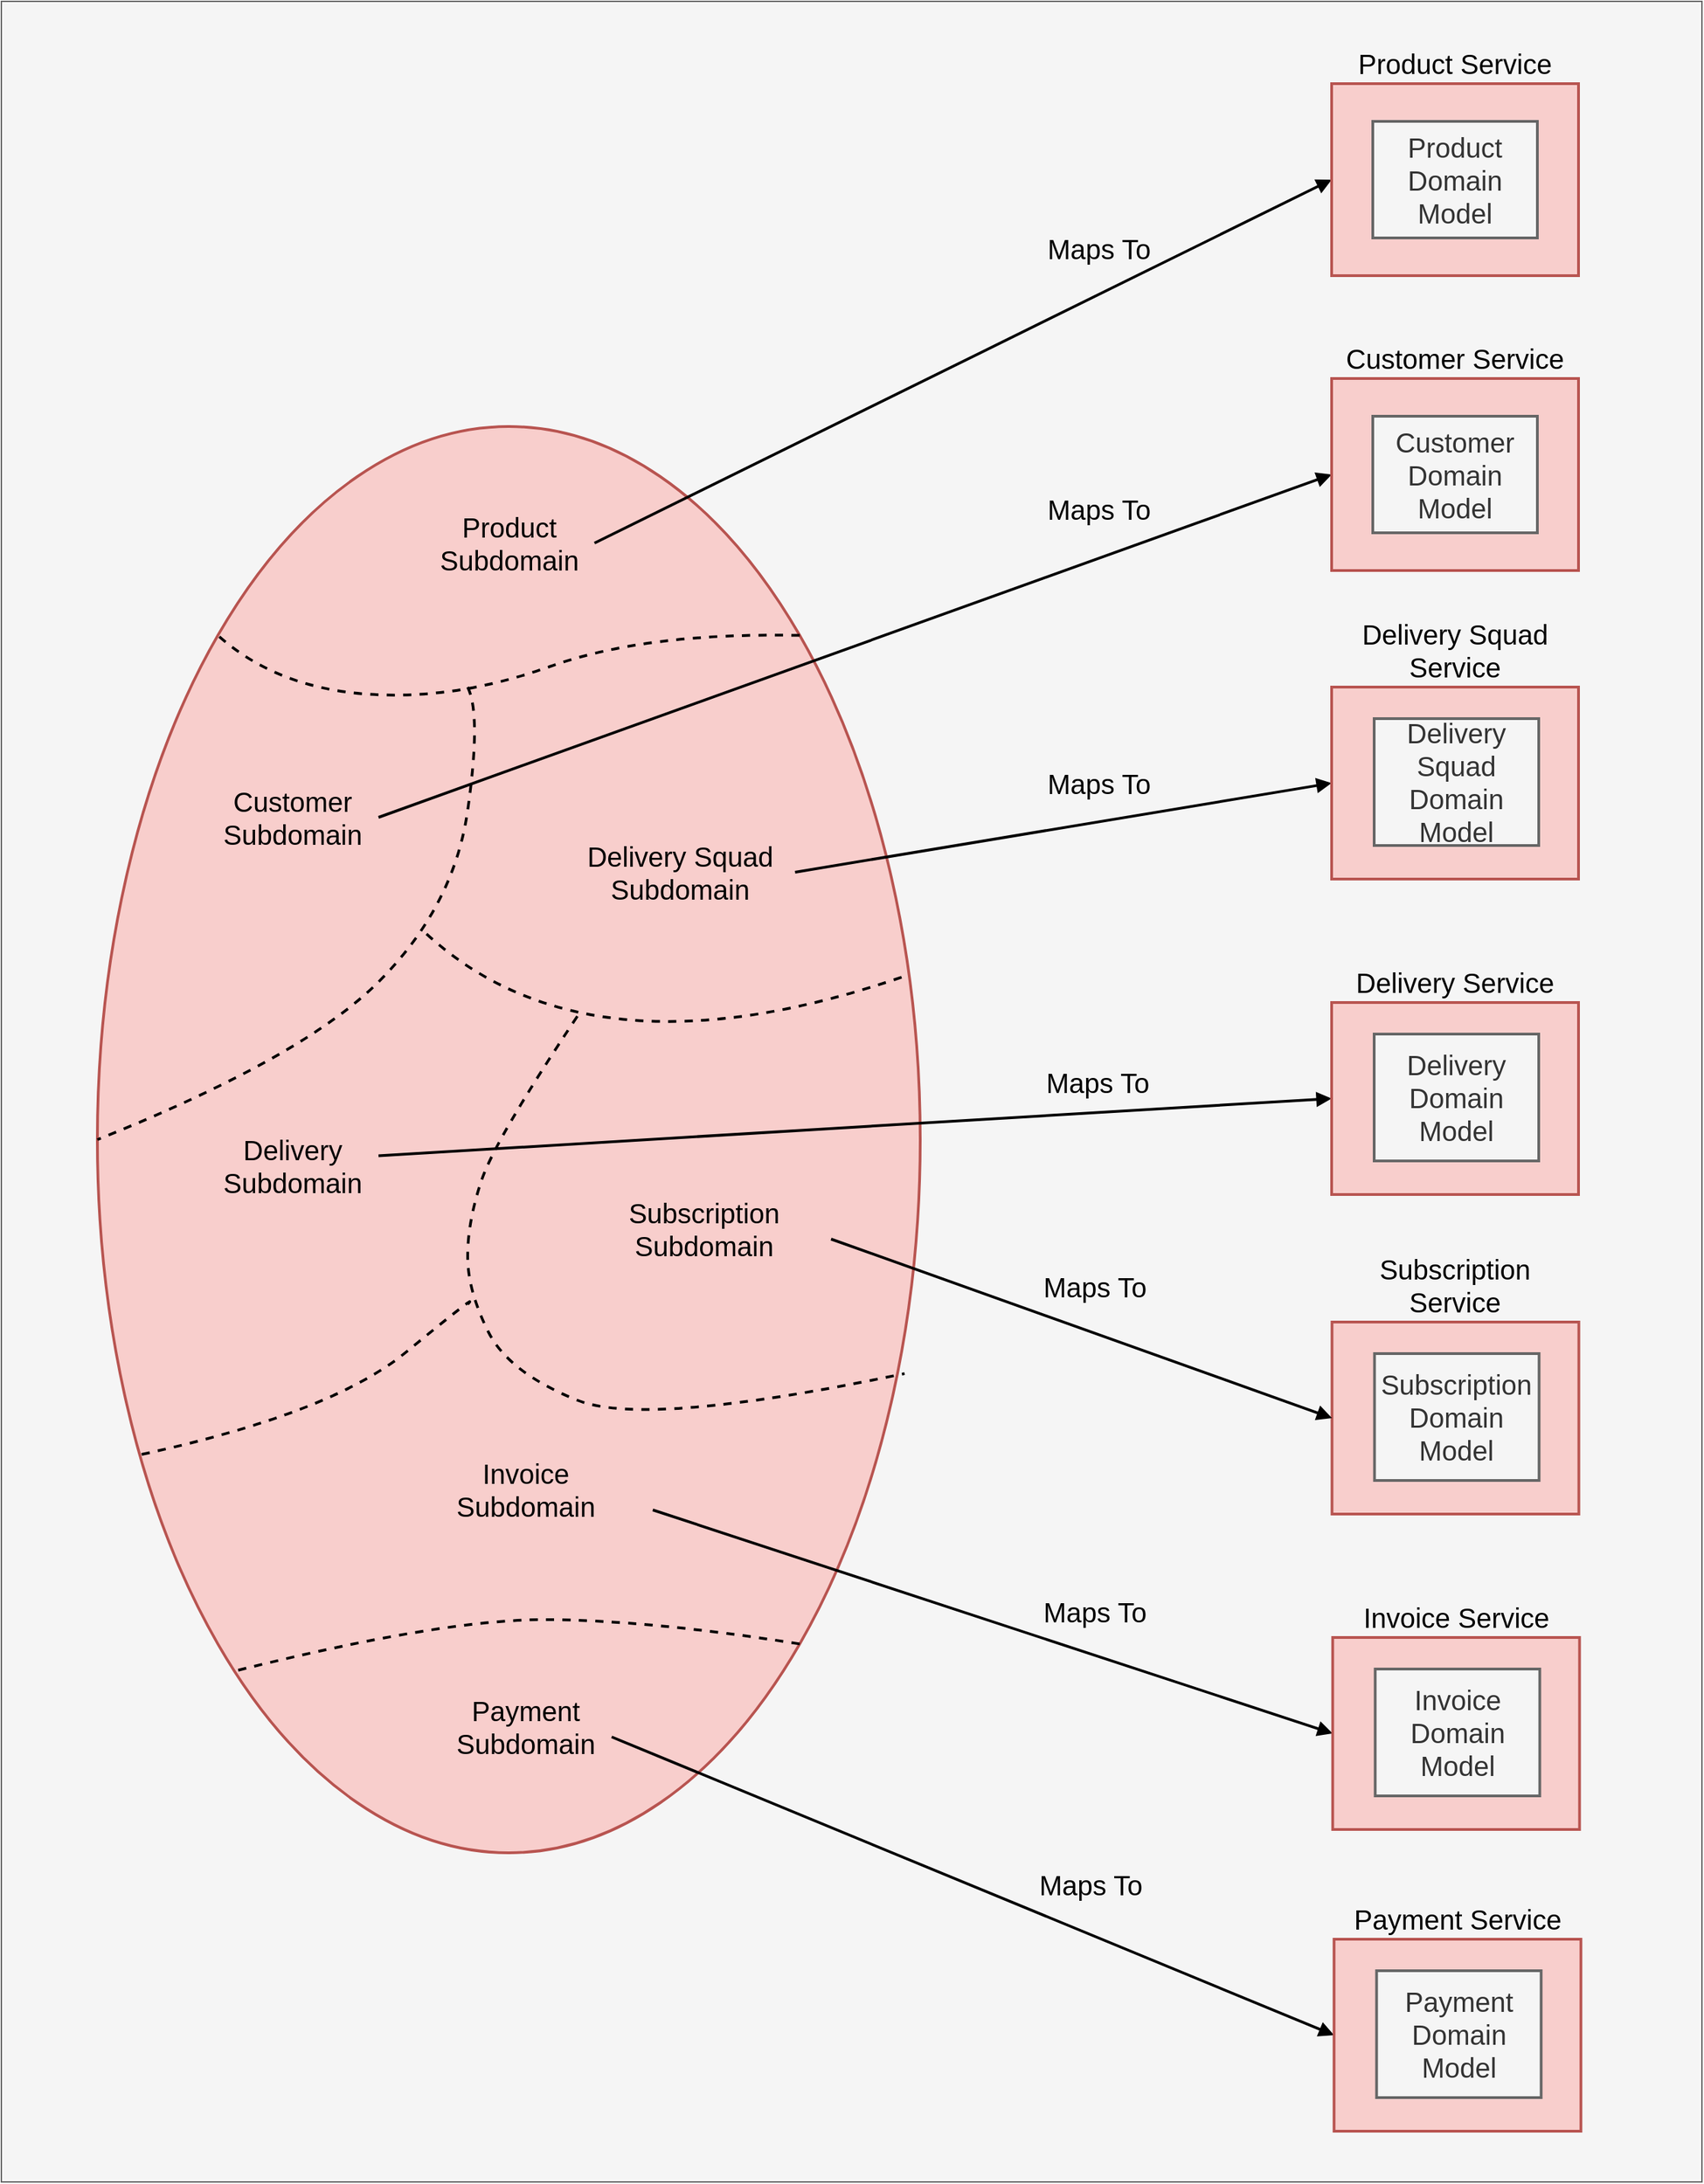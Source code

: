 <mxfile>
    <diagram id="R2lEEEUBdFMjLlhIrx00" name="Page-1">
        <mxGraphModel dx="2078" dy="2216" grid="1" gridSize="10" guides="1" tooltips="1" connect="1" arrows="1" fold="1" page="1" pageScale="1" pageWidth="850" pageHeight="1100" math="0" shadow="0" extFonts="Permanent Marker^https://fonts.googleapis.com/css?family=Permanent+Marker">
            <root>
                <mxCell id="0"/>
                <mxCell id="1" parent="0"/>
                <mxCell id="87" value="" style="rounded=0;whiteSpace=wrap;html=1;labelBackgroundColor=none;fontSize=20;fillColor=#f5f5f5;fontColor=#333333;strokeColor=#666666;" parent="1" vertex="1">
                    <mxGeometry x="-130" y="-350" width="1240" height="1590" as="geometry"/>
                </mxCell>
                <mxCell id="46" value="" style="ellipse;whiteSpace=wrap;html=1;direction=south;fillColor=#f8cecc;strokeColor=#b85450;strokeWidth=2;fontSize=20;" parent="1" vertex="1">
                    <mxGeometry x="-60" y="-40" width="600" height="1040" as="geometry"/>
                </mxCell>
                <mxCell id="72" style="edgeStyle=none;html=1;exitX=1;exitY=0.5;exitDx=0;exitDy=0;entryX=0;entryY=0.5;entryDx=0;entryDy=0;strokeWidth=2;endArrow=block;endFill=1;fontSize=20;" parent="1" source="48" target="59" edge="1">
                    <mxGeometry relative="1" as="geometry"/>
                </mxCell>
                <mxCell id="80" value="Maps To" style="edgeLabel;html=1;align=center;verticalAlign=middle;resizable=0;points=[];fontSize=20;labelBackgroundColor=none;" parent="72" vertex="1" connectable="0">
                    <mxGeometry x="0.204" y="2" relative="1" as="geometry">
                        <mxPoint x="44" y="-54" as="offset"/>
                    </mxGeometry>
                </mxCell>
                <mxCell id="73" style="edgeStyle=none;html=1;entryX=0;entryY=0.5;entryDx=0;entryDy=0;endArrow=block;endFill=1;strokeWidth=2;exitX=1;exitY=0.5;exitDx=0;exitDy=0;" parent="1" source="50" target="61" edge="1">
                    <mxGeometry relative="1" as="geometry">
                        <mxPoint x="210" y="200" as="sourcePoint"/>
                    </mxGeometry>
                </mxCell>
                <mxCell id="82" value="Maps To" style="edgeLabel;html=1;align=center;verticalAlign=middle;resizable=0;points=[];fontSize=20;labelBackgroundColor=none;" parent="73" vertex="1" connectable="0">
                    <mxGeometry x="0.312" y="1" relative="1" as="geometry">
                        <mxPoint x="69" y="-60" as="offset"/>
                    </mxGeometry>
                </mxCell>
                <mxCell id="47" value="" style="curved=1;endArrow=none;html=1;entryX=0;entryY=1;entryDx=0;entryDy=0;exitX=0;exitY=0;exitDx=0;exitDy=0;endFill=0;dashed=1;strokeWidth=2;fontSize=20;" parent="1" source="46" target="46" edge="1">
                    <mxGeometry width="50" height="50" relative="1" as="geometry">
                        <mxPoint x="280" y="460" as="sourcePoint"/>
                        <mxPoint x="330" y="410" as="targetPoint"/>
                        <Array as="points">
                            <mxPoint x="340" y="110"/>
                            <mxPoint x="200" y="160"/>
                            <mxPoint x="70" y="150"/>
                        </Array>
                    </mxGeometry>
                </mxCell>
                <mxCell id="48" value="Product Subdomain" style="text;html=1;strokeColor=none;fillColor=none;align=center;verticalAlign=middle;whiteSpace=wrap;rounded=0;fontSize=20;" parent="1" vertex="1">
                    <mxGeometry x="177.5" y="30" width="125" height="30" as="geometry"/>
                </mxCell>
                <mxCell id="49" value="" style="curved=1;endArrow=none;html=1;entryX=0.5;entryY=1;entryDx=0;entryDy=0;endFill=0;dashed=1;strokeWidth=2;fontSize=20;" parent="1" target="46" edge="1">
                    <mxGeometry width="50" height="50" relative="1" as="geometry">
                        <mxPoint x="210" y="150" as="sourcePoint"/>
                        <mxPoint x="37.868" y="98.873" as="targetPoint"/>
                        <Array as="points">
                            <mxPoint x="220" y="170"/>
                            <mxPoint x="200" y="310"/>
                            <mxPoint x="90" y="420"/>
                        </Array>
                    </mxGeometry>
                </mxCell>
                <mxCell id="50" value="Customer Subdomain" style="text;html=1;strokeColor=none;fillColor=none;align=center;verticalAlign=middle;whiteSpace=wrap;rounded=0;fontSize=20;" parent="1" vertex="1">
                    <mxGeometry x="20" y="230" width="125" height="30" as="geometry"/>
                </mxCell>
                <mxCell id="51" value="" style="curved=1;endArrow=none;html=1;endFill=0;dashed=1;strokeWidth=2;fontSize=20;entryX=0.664;entryY=0.019;entryDx=0;entryDy=0;entryPerimeter=0;" parent="1" target="46" edge="1">
                    <mxGeometry width="50" height="50" relative="1" as="geometry">
                        <mxPoint x="290" y="390" as="sourcePoint"/>
                        <mxPoint x="-50.0" y="410" as="targetPoint"/>
                        <Array as="points">
                            <mxPoint x="230" y="480"/>
                            <mxPoint x="210" y="540"/>
                            <mxPoint x="210" y="590"/>
                            <mxPoint x="240" y="650"/>
                            <mxPoint x="340" y="690"/>
                        </Array>
                    </mxGeometry>
                </mxCell>
                <mxCell id="52" value="" style="curved=1;endArrow=none;html=1;entryX=0.385;entryY=0.017;entryDx=0;entryDy=0;endFill=0;dashed=1;strokeWidth=2;fontSize=20;entryPerimeter=0;" parent="1" target="46" edge="1">
                    <mxGeometry width="50" height="50" relative="1" as="geometry">
                        <mxPoint x="180" y="330" as="sourcePoint"/>
                        <mxPoint x="462.132" y="721.127" as="targetPoint"/>
                        <Array as="points">
                            <mxPoint x="300" y="440"/>
                        </Array>
                    </mxGeometry>
                </mxCell>
                <mxCell id="74" style="edgeStyle=none;html=1;exitX=1;exitY=0.5;exitDx=0;exitDy=0;entryX=0;entryY=0.5;entryDx=0;entryDy=0;endArrow=block;endFill=1;strokeWidth=2;" parent="1" source="53" target="64" edge="1">
                    <mxGeometry relative="1" as="geometry"/>
                </mxCell>
                <mxCell id="83" value="Maps To" style="edgeLabel;html=1;align=center;verticalAlign=middle;resizable=0;points=[];fontSize=20;labelBackgroundColor=none;" parent="74" vertex="1" connectable="0">
                    <mxGeometry x="-0.19" y="-1" relative="1" as="geometry">
                        <mxPoint x="63" y="-40" as="offset"/>
                    </mxGeometry>
                </mxCell>
                <mxCell id="53" value="Delivery Squad Subdomain" style="text;html=1;strokeColor=none;fillColor=none;align=center;verticalAlign=middle;whiteSpace=wrap;rounded=0;fontSize=20;" parent="1" vertex="1">
                    <mxGeometry x="281.25" y="270" width="167.5" height="30" as="geometry"/>
                </mxCell>
                <mxCell id="55" value="" style="curved=1;endArrow=none;html=1;endFill=0;dashed=1;strokeWidth=2;fontSize=20;" parent="1" edge="1">
                    <mxGeometry width="50" height="50" relative="1" as="geometry">
                        <mxPoint x="210" y="600" as="sourcePoint"/>
                        <mxPoint x="-30" y="710" as="targetPoint"/>
                        <Array as="points">
                            <mxPoint x="220" y="590"/>
                            <mxPoint x="110" y="680"/>
                        </Array>
                    </mxGeometry>
                </mxCell>
                <mxCell id="78" style="edgeStyle=none;html=1;exitX=1;exitY=1;exitDx=0;exitDy=0;entryX=0;entryY=0.5;entryDx=0;entryDy=0;endArrow=block;endFill=1;strokeWidth=2;" parent="1" source="56" target="68" edge="1">
                    <mxGeometry relative="1" as="geometry"/>
                </mxCell>
                <mxCell id="85" value="Maps To" style="edgeLabel;html=1;align=center;verticalAlign=middle;resizable=0;points=[];fontSize=20;labelBackgroundColor=none;" parent="78" vertex="1" connectable="0">
                    <mxGeometry x="-0.012" y="1" relative="1" as="geometry">
                        <mxPoint x="76" y="-6" as="offset"/>
                    </mxGeometry>
                </mxCell>
                <mxCell id="56" value="Invoice &lt;br&gt;Subdomain" style="text;html=1;strokeColor=none;fillColor=none;align=center;verticalAlign=middle;whiteSpace=wrap;rounded=0;fontSize=20;" parent="1" vertex="1">
                    <mxGeometry x="160" y="720" width="185" height="30" as="geometry"/>
                </mxCell>
                <mxCell id="77" style="edgeStyle=none;html=1;exitX=1;exitY=0.25;exitDx=0;exitDy=0;entryX=0;entryY=0.5;entryDx=0;entryDy=0;endArrow=block;endFill=1;strokeWidth=2;" parent="1" source="57" target="66" edge="1">
                    <mxGeometry relative="1" as="geometry"/>
                </mxCell>
                <mxCell id="84" value="Maps To" style="edgeLabel;html=1;align=center;verticalAlign=middle;resizable=0;points=[];fontSize=20;labelBackgroundColor=none;" parent="77" vertex="1" connectable="0">
                    <mxGeometry x="0.471" y="4" relative="1" as="geometry">
                        <mxPoint x="13" y="-19" as="offset"/>
                    </mxGeometry>
                </mxCell>
                <mxCell id="57" value="Delivery Subdomain" style="text;html=1;strokeColor=none;fillColor=none;align=center;verticalAlign=middle;whiteSpace=wrap;rounded=0;fontSize=20;" parent="1" vertex="1">
                    <mxGeometry x="20" y="484.25" width="125" height="30" as="geometry"/>
                </mxCell>
                <mxCell id="79" style="edgeStyle=none;html=1;exitX=1;exitY=0.75;exitDx=0;exitDy=0;entryX=0;entryY=0.5;entryDx=0;entryDy=0;endArrow=block;endFill=1;strokeWidth=2;" parent="1" source="58" target="70" edge="1">
                    <mxGeometry relative="1" as="geometry"/>
                </mxCell>
                <mxCell id="86" value="Maps To" style="edgeLabel;html=1;align=center;verticalAlign=middle;resizable=0;points=[];fontSize=20;labelBackgroundColor=none;" parent="79" vertex="1" connectable="0">
                    <mxGeometry x="0.326" y="1" relative="1" as="geometry">
                        <mxPoint x="-1" y="-36" as="offset"/>
                    </mxGeometry>
                </mxCell>
                <mxCell id="58" value="Payment Subdomain" style="text;html=1;strokeColor=none;fillColor=none;align=center;verticalAlign=middle;whiteSpace=wrap;rounded=0;fontSize=20;" parent="1" vertex="1">
                    <mxGeometry x="190" y="893" width="125" height="30" as="geometry"/>
                </mxCell>
                <mxCell id="59" value="Product Service" style="rounded=0;whiteSpace=wrap;html=1;fontSize=20;strokeWidth=2;fillColor=#f8cecc;strokeColor=#b85450;labelPosition=center;verticalLabelPosition=top;align=center;verticalAlign=bottom;" parent="1" vertex="1">
                    <mxGeometry x="840" y="-290" width="180" height="140" as="geometry"/>
                </mxCell>
                <mxCell id="60" value="Product Domain Model" style="rounded=0;whiteSpace=wrap;html=1;fontSize=20;strokeWidth=2;fillColor=#f5f5f5;fontColor=#333333;strokeColor=#666666;" parent="1" vertex="1">
                    <mxGeometry x="870" y="-262.5" width="120" height="85" as="geometry"/>
                </mxCell>
                <mxCell id="61" value="Customer Service" style="rounded=0;whiteSpace=wrap;html=1;fontSize=20;strokeWidth=2;fillColor=#f8cecc;strokeColor=#b85450;labelPosition=center;verticalLabelPosition=top;align=center;verticalAlign=bottom;" parent="1" vertex="1">
                    <mxGeometry x="840" y="-75" width="180" height="140" as="geometry"/>
                </mxCell>
                <mxCell id="62" value="Customer Domain Model" style="rounded=0;whiteSpace=wrap;html=1;fontSize=20;strokeWidth=2;fillColor=#f5f5f5;fontColor=#333333;strokeColor=#666666;" parent="1" vertex="1">
                    <mxGeometry x="870" y="-47.5" width="120" height="85" as="geometry"/>
                </mxCell>
                <mxCell id="64" value="Delivery Squad Service" style="rounded=0;whiteSpace=wrap;html=1;fontSize=20;strokeWidth=2;fillColor=#f8cecc;strokeColor=#b85450;labelPosition=center;verticalLabelPosition=top;align=center;verticalAlign=bottom;" parent="1" vertex="1">
                    <mxGeometry x="840" y="150" width="180" height="140" as="geometry"/>
                </mxCell>
                <mxCell id="65" value="Delivery Squad Domain Model" style="rounded=0;whiteSpace=wrap;html=1;fontSize=20;strokeWidth=2;fillColor=#f5f5f5;fontColor=#333333;strokeColor=#666666;" parent="1" vertex="1">
                    <mxGeometry x="871" y="173" width="120" height="92.5" as="geometry"/>
                </mxCell>
                <mxCell id="66" value="Delivery Service" style="rounded=0;whiteSpace=wrap;html=1;fontSize=20;strokeWidth=2;fillColor=#f8cecc;strokeColor=#b85450;labelPosition=center;verticalLabelPosition=top;align=center;verticalAlign=bottom;" parent="1" vertex="1">
                    <mxGeometry x="840" y="380" width="180" height="140" as="geometry"/>
                </mxCell>
                <mxCell id="67" value="Delivery Domain Model" style="rounded=0;whiteSpace=wrap;html=1;fontSize=20;strokeWidth=2;fillColor=#f5f5f5;fontColor=#333333;strokeColor=#666666;" parent="1" vertex="1">
                    <mxGeometry x="871" y="403" width="120" height="92.5" as="geometry"/>
                </mxCell>
                <mxCell id="68" value="Invoice Service" style="rounded=0;whiteSpace=wrap;html=1;fontSize=20;strokeWidth=2;fillColor=#f8cecc;strokeColor=#b85450;labelPosition=center;verticalLabelPosition=top;align=center;verticalAlign=bottom;" parent="1" vertex="1">
                    <mxGeometry x="840.75" y="843" width="180" height="140" as="geometry"/>
                </mxCell>
                <mxCell id="69" value="Invoice Domain Model" style="rounded=0;whiteSpace=wrap;html=1;fontSize=20;strokeWidth=2;fillColor=#f5f5f5;fontColor=#333333;strokeColor=#666666;" parent="1" vertex="1">
                    <mxGeometry x="871.75" y="866" width="120" height="92.5" as="geometry"/>
                </mxCell>
                <mxCell id="70" value="Payment Service" style="rounded=0;whiteSpace=wrap;html=1;fontSize=20;strokeWidth=2;fillColor=#f8cecc;strokeColor=#b85450;labelPosition=center;verticalLabelPosition=top;align=center;verticalAlign=bottom;" parent="1" vertex="1">
                    <mxGeometry x="841.75" y="1063" width="180" height="140" as="geometry"/>
                </mxCell>
                <mxCell id="71" value="Payment Domain Model" style="rounded=0;whiteSpace=wrap;html=1;fontSize=20;strokeWidth=2;fillColor=#f5f5f5;fontColor=#333333;strokeColor=#666666;" parent="1" vertex="1">
                    <mxGeometry x="872.75" y="1086" width="120" height="92.5" as="geometry"/>
                </mxCell>
                <mxCell id="88" value="" style="curved=1;endArrow=none;html=1;endFill=0;dashed=1;strokeWidth=2;fontSize=20;entryX=0.873;entryY=0.836;entryDx=0;entryDy=0;entryPerimeter=0;exitX=1;exitY=0;exitDx=0;exitDy=0;" edge="1" parent="1" source="46" target="46">
                    <mxGeometry width="50" height="50" relative="1" as="geometry">
                        <mxPoint x="220" y="610" as="sourcePoint"/>
                        <mxPoint x="-20" y="720" as="targetPoint"/>
                        <Array as="points">
                            <mxPoint x="340" y="830"/>
                            <mxPoint x="190" y="830"/>
                        </Array>
                    </mxGeometry>
                </mxCell>
                <mxCell id="89" value="Subscription Service" style="rounded=0;whiteSpace=wrap;html=1;fontSize=20;strokeWidth=2;fillColor=#f8cecc;strokeColor=#b85450;labelPosition=center;verticalLabelPosition=top;align=center;verticalAlign=bottom;" vertex="1" parent="1">
                    <mxGeometry x="840.25" y="613" width="180" height="140" as="geometry"/>
                </mxCell>
                <mxCell id="90" value="Subscription Domain Model" style="rounded=0;whiteSpace=wrap;html=1;fontSize=20;strokeWidth=2;fillColor=#f5f5f5;fontColor=#333333;strokeColor=#666666;" vertex="1" parent="1">
                    <mxGeometry x="871.25" y="636" width="120" height="92.5" as="geometry"/>
                </mxCell>
                <mxCell id="91" value="Subscription&lt;br&gt;Subdomain" style="text;html=1;strokeColor=none;fillColor=none;align=center;verticalAlign=middle;whiteSpace=wrap;rounded=0;fontSize=20;" vertex="1" parent="1">
                    <mxGeometry x="290" y="530" width="185" height="30" as="geometry"/>
                </mxCell>
                <mxCell id="92" style="edgeStyle=none;html=1;entryX=0;entryY=0.5;entryDx=0;entryDy=0;endArrow=block;endFill=1;strokeWidth=2;exitX=1;exitY=0.75;exitDx=0;exitDy=0;" edge="1" parent="1" source="91" target="89">
                    <mxGeometry relative="1" as="geometry">
                        <mxPoint x="460" y="590" as="sourcePoint"/>
                        <mxPoint x="850" y="510" as="targetPoint"/>
                    </mxGeometry>
                </mxCell>
                <mxCell id="93" value="Maps To" style="edgeLabel;html=1;align=center;verticalAlign=middle;resizable=0;points=[];fontSize=20;labelBackgroundColor=none;" vertex="1" connectable="0" parent="92">
                    <mxGeometry x="0.471" y="4" relative="1" as="geometry">
                        <mxPoint x="-78" y="-58" as="offset"/>
                    </mxGeometry>
                </mxCell>
            </root>
        </mxGraphModel>
    </diagram>
</mxfile>